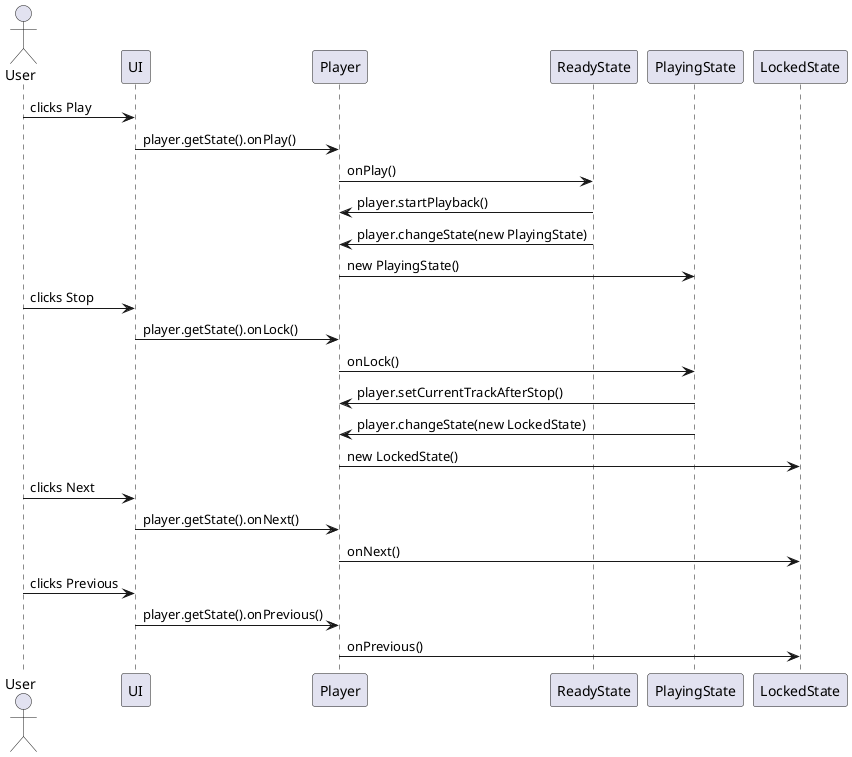 @startuml
actor User

User -> UI : clicks Play
UI -> Player : player.getState().onPlay()
Player -> ReadyState : onPlay()
ReadyState -> Player : player.startPlayback()
ReadyState -> Player : player.changeState(new PlayingState)
Player -> PlayingState : new PlayingState()

User -> UI : clicks Stop
UI -> Player : player.getState().onLock()
Player -> PlayingState : onLock()
PlayingState -> Player : player.setCurrentTrackAfterStop()
PlayingState -> Player : player.changeState(new LockedState)
Player -> LockedState : new LockedState()

User -> UI : clicks Next
UI -> Player : player.getState().onNext()
Player -> LockedState : onNext()

User -> UI : clicks Previous
UI -> Player : player.getState().onPrevious()
Player -> LockedState : onPrevious()

@enduml
